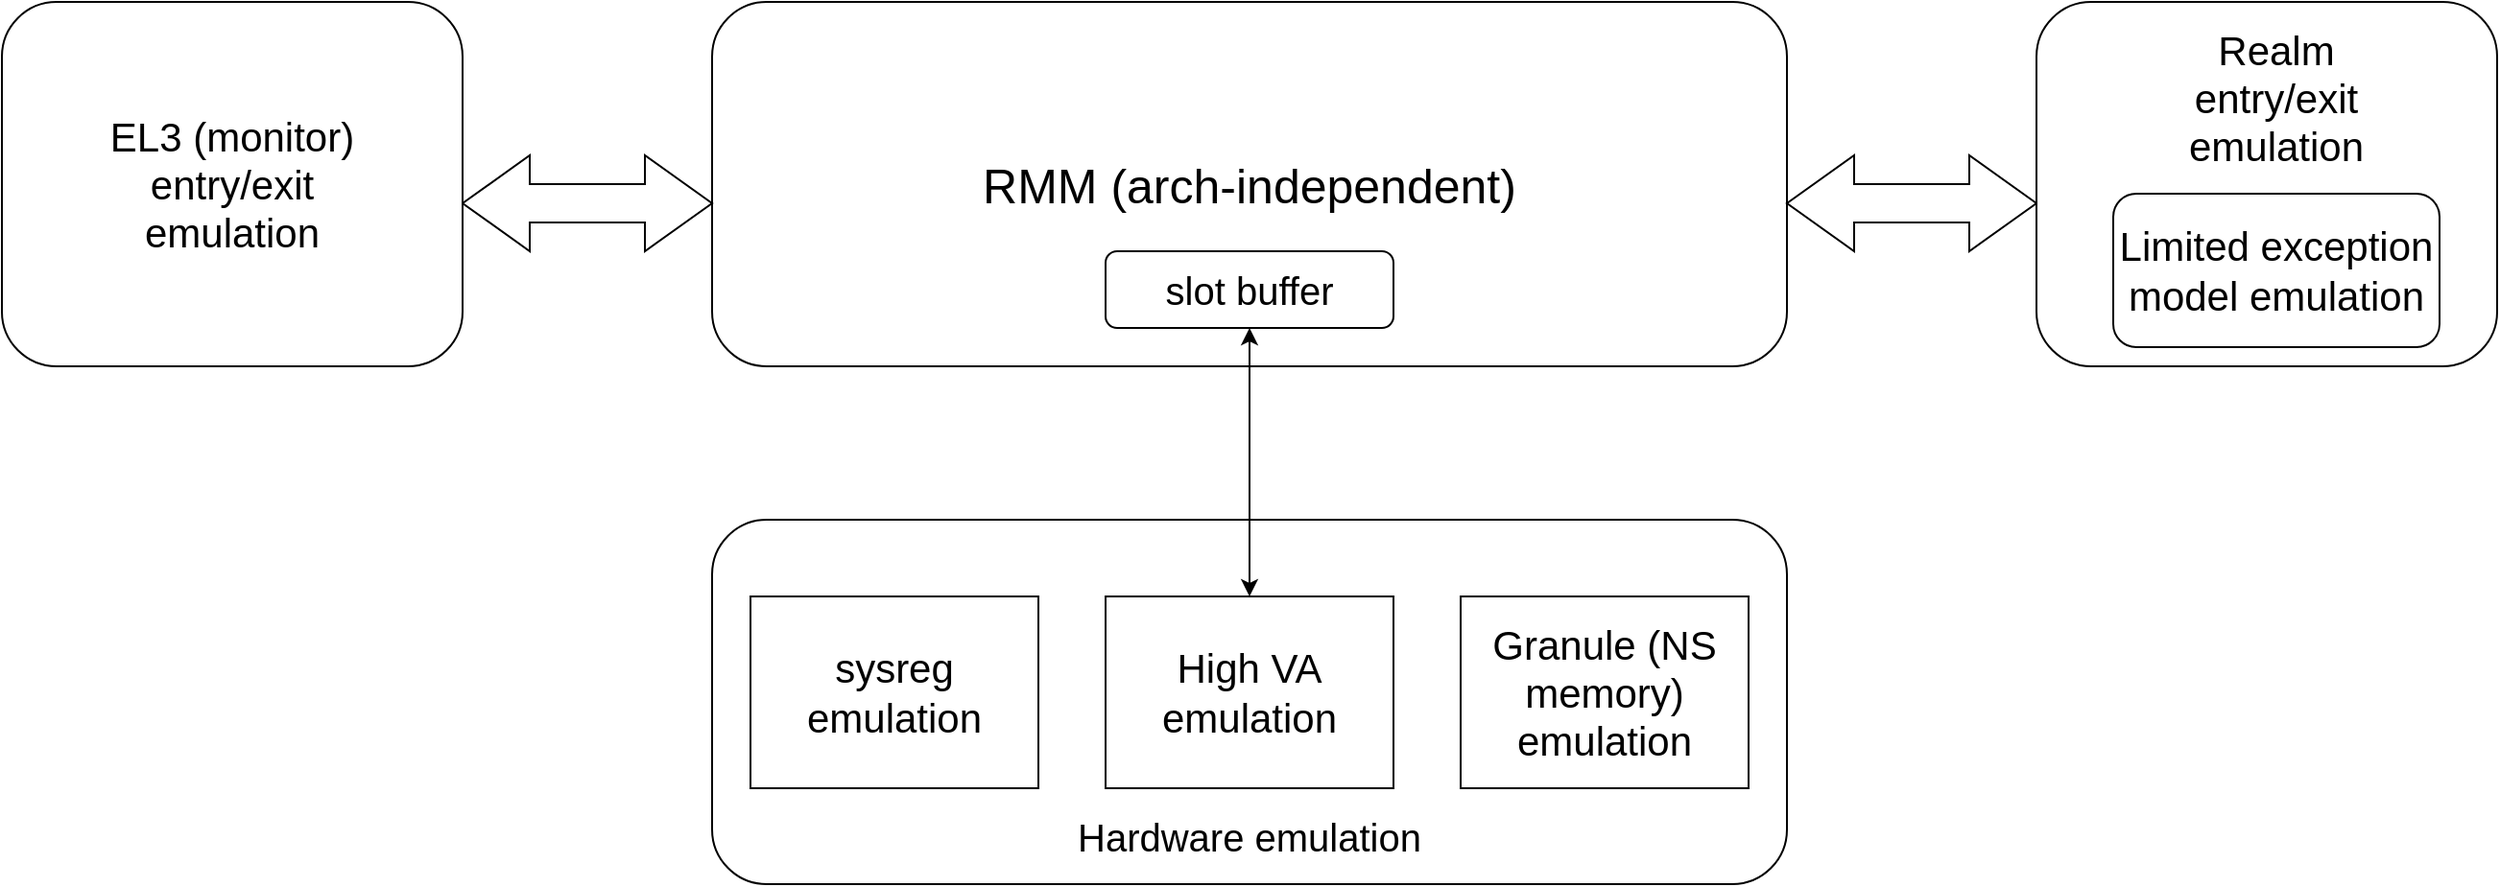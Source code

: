 <mxfile version="20.8.23" type="github">
  <diagram name="第 1 页" id="_ft1_ogU57z6ifeGg3HV">
    <mxGraphModel dx="1411" dy="854" grid="1" gridSize="10" guides="1" tooltips="1" connect="1" arrows="1" fold="1" page="1" pageScale="1" pageWidth="2339" pageHeight="3300" math="0" shadow="0">
      <root>
        <mxCell id="0" />
        <mxCell id="1" parent="0" />
        <mxCell id="WEMd-4f8y04v5PAI4ZZ1-1" value="&lt;font style=&quot;font-size: 25px;&quot;&gt;RMM (arch-independent)&lt;/font&gt;" style="rounded=1;whiteSpace=wrap;html=1;" vertex="1" parent="1">
          <mxGeometry x="500" y="200" width="560" height="190" as="geometry" />
        </mxCell>
        <mxCell id="WEMd-4f8y04v5PAI4ZZ1-2" value="slot buffer" style="rounded=1;whiteSpace=wrap;html=1;fontSize=20;" vertex="1" parent="1">
          <mxGeometry x="705" y="330" width="150" height="40" as="geometry" />
        </mxCell>
        <mxCell id="WEMd-4f8y04v5PAI4ZZ1-3" value="" style="rounded=1;whiteSpace=wrap;html=1;" vertex="1" parent="1">
          <mxGeometry x="500" y="470" width="560" height="190" as="geometry" />
        </mxCell>
        <mxCell id="WEMd-4f8y04v5PAI4ZZ1-4" value="Hardware emulation" style="text;html=1;strokeColor=none;fillColor=none;align=center;verticalAlign=middle;whiteSpace=wrap;rounded=0;fontSize=20;" vertex="1" parent="1">
          <mxGeometry x="650" y="620" width="260" height="30" as="geometry" />
        </mxCell>
        <mxCell id="WEMd-4f8y04v5PAI4ZZ1-6" value="&lt;font style=&quot;font-size: 21px;&quot;&gt;sysreg emulation&lt;/font&gt;" style="rounded=0;whiteSpace=wrap;html=1;fontSize=20;" vertex="1" parent="1">
          <mxGeometry x="520" y="510" width="150" height="100" as="geometry" />
        </mxCell>
        <mxCell id="WEMd-4f8y04v5PAI4ZZ1-9" style="edgeStyle=orthogonalEdgeStyle;rounded=0;orthogonalLoop=1;jettySize=auto;html=1;exitX=0.5;exitY=0;exitDx=0;exitDy=0;entryX=0.5;entryY=1;entryDx=0;entryDy=0;fontSize=21;startArrow=classic;startFill=1;" edge="1" parent="1" source="WEMd-4f8y04v5PAI4ZZ1-7" target="WEMd-4f8y04v5PAI4ZZ1-2">
          <mxGeometry relative="1" as="geometry" />
        </mxCell>
        <mxCell id="WEMd-4f8y04v5PAI4ZZ1-7" value="&lt;font style=&quot;font-size: 21px;&quot;&gt;High VA emulation&lt;/font&gt;" style="rounded=0;whiteSpace=wrap;html=1;fontSize=20;" vertex="1" parent="1">
          <mxGeometry x="705" y="510" width="150" height="100" as="geometry" />
        </mxCell>
        <mxCell id="WEMd-4f8y04v5PAI4ZZ1-8" value="&lt;font style=&quot;font-size: 21px;&quot;&gt;Granule (NS memory) emulation&lt;/font&gt;" style="rounded=0;whiteSpace=wrap;html=1;fontSize=20;" vertex="1" parent="1">
          <mxGeometry x="890" y="510" width="150" height="100" as="geometry" />
        </mxCell>
        <mxCell id="WEMd-4f8y04v5PAI4ZZ1-13" value="" style="html=1;shadow=0;dashed=0;align=center;verticalAlign=middle;shape=mxgraph.arrows2.twoWayArrow;dy=0.6;dx=35;fontSize=25;" vertex="1" parent="1">
          <mxGeometry x="1060" y="280" width="130" height="50" as="geometry" />
        </mxCell>
        <mxCell id="WEMd-4f8y04v5PAI4ZZ1-14" value="" style="group" vertex="1" connectable="0" parent="1">
          <mxGeometry x="1190" y="200" width="240" height="190" as="geometry" />
        </mxCell>
        <mxCell id="WEMd-4f8y04v5PAI4ZZ1-10" value="" style="rounded=1;whiteSpace=wrap;html=1;fontSize=21;" vertex="1" parent="WEMd-4f8y04v5PAI4ZZ1-14">
          <mxGeometry width="240" height="190" as="geometry" />
        </mxCell>
        <mxCell id="WEMd-4f8y04v5PAI4ZZ1-11" value="Limited exception model emulation" style="rounded=1;whiteSpace=wrap;html=1;fontSize=21;" vertex="1" parent="WEMd-4f8y04v5PAI4ZZ1-14">
          <mxGeometry x="40" y="100" width="170" height="80" as="geometry" />
        </mxCell>
        <mxCell id="WEMd-4f8y04v5PAI4ZZ1-12" value="Realm entry/exit emulation" style="text;html=1;strokeColor=none;fillColor=none;align=center;verticalAlign=middle;whiteSpace=wrap;rounded=0;fontSize=21;" vertex="1" parent="WEMd-4f8y04v5PAI4ZZ1-14">
          <mxGeometry x="65" y="10" width="120" height="80" as="geometry" />
        </mxCell>
        <mxCell id="WEMd-4f8y04v5PAI4ZZ1-16" value="" style="html=1;shadow=0;dashed=0;align=center;verticalAlign=middle;shape=mxgraph.arrows2.twoWayArrow;dy=0.6;dx=35;fontSize=25;" vertex="1" parent="1">
          <mxGeometry x="370" y="280" width="130" height="50" as="geometry" />
        </mxCell>
        <mxCell id="WEMd-4f8y04v5PAI4ZZ1-18" value="" style="rounded=1;whiteSpace=wrap;html=1;fontSize=21;" vertex="1" parent="1">
          <mxGeometry x="130" y="200" width="240" height="190" as="geometry" />
        </mxCell>
        <mxCell id="WEMd-4f8y04v5PAI4ZZ1-20" value="EL3 (monitor) entry/exit emulation" style="text;html=1;strokeColor=none;fillColor=none;align=center;verticalAlign=middle;whiteSpace=wrap;rounded=0;fontSize=21;" vertex="1" parent="1">
          <mxGeometry x="175" y="255" width="150" height="80" as="geometry" />
        </mxCell>
      </root>
    </mxGraphModel>
  </diagram>
</mxfile>
